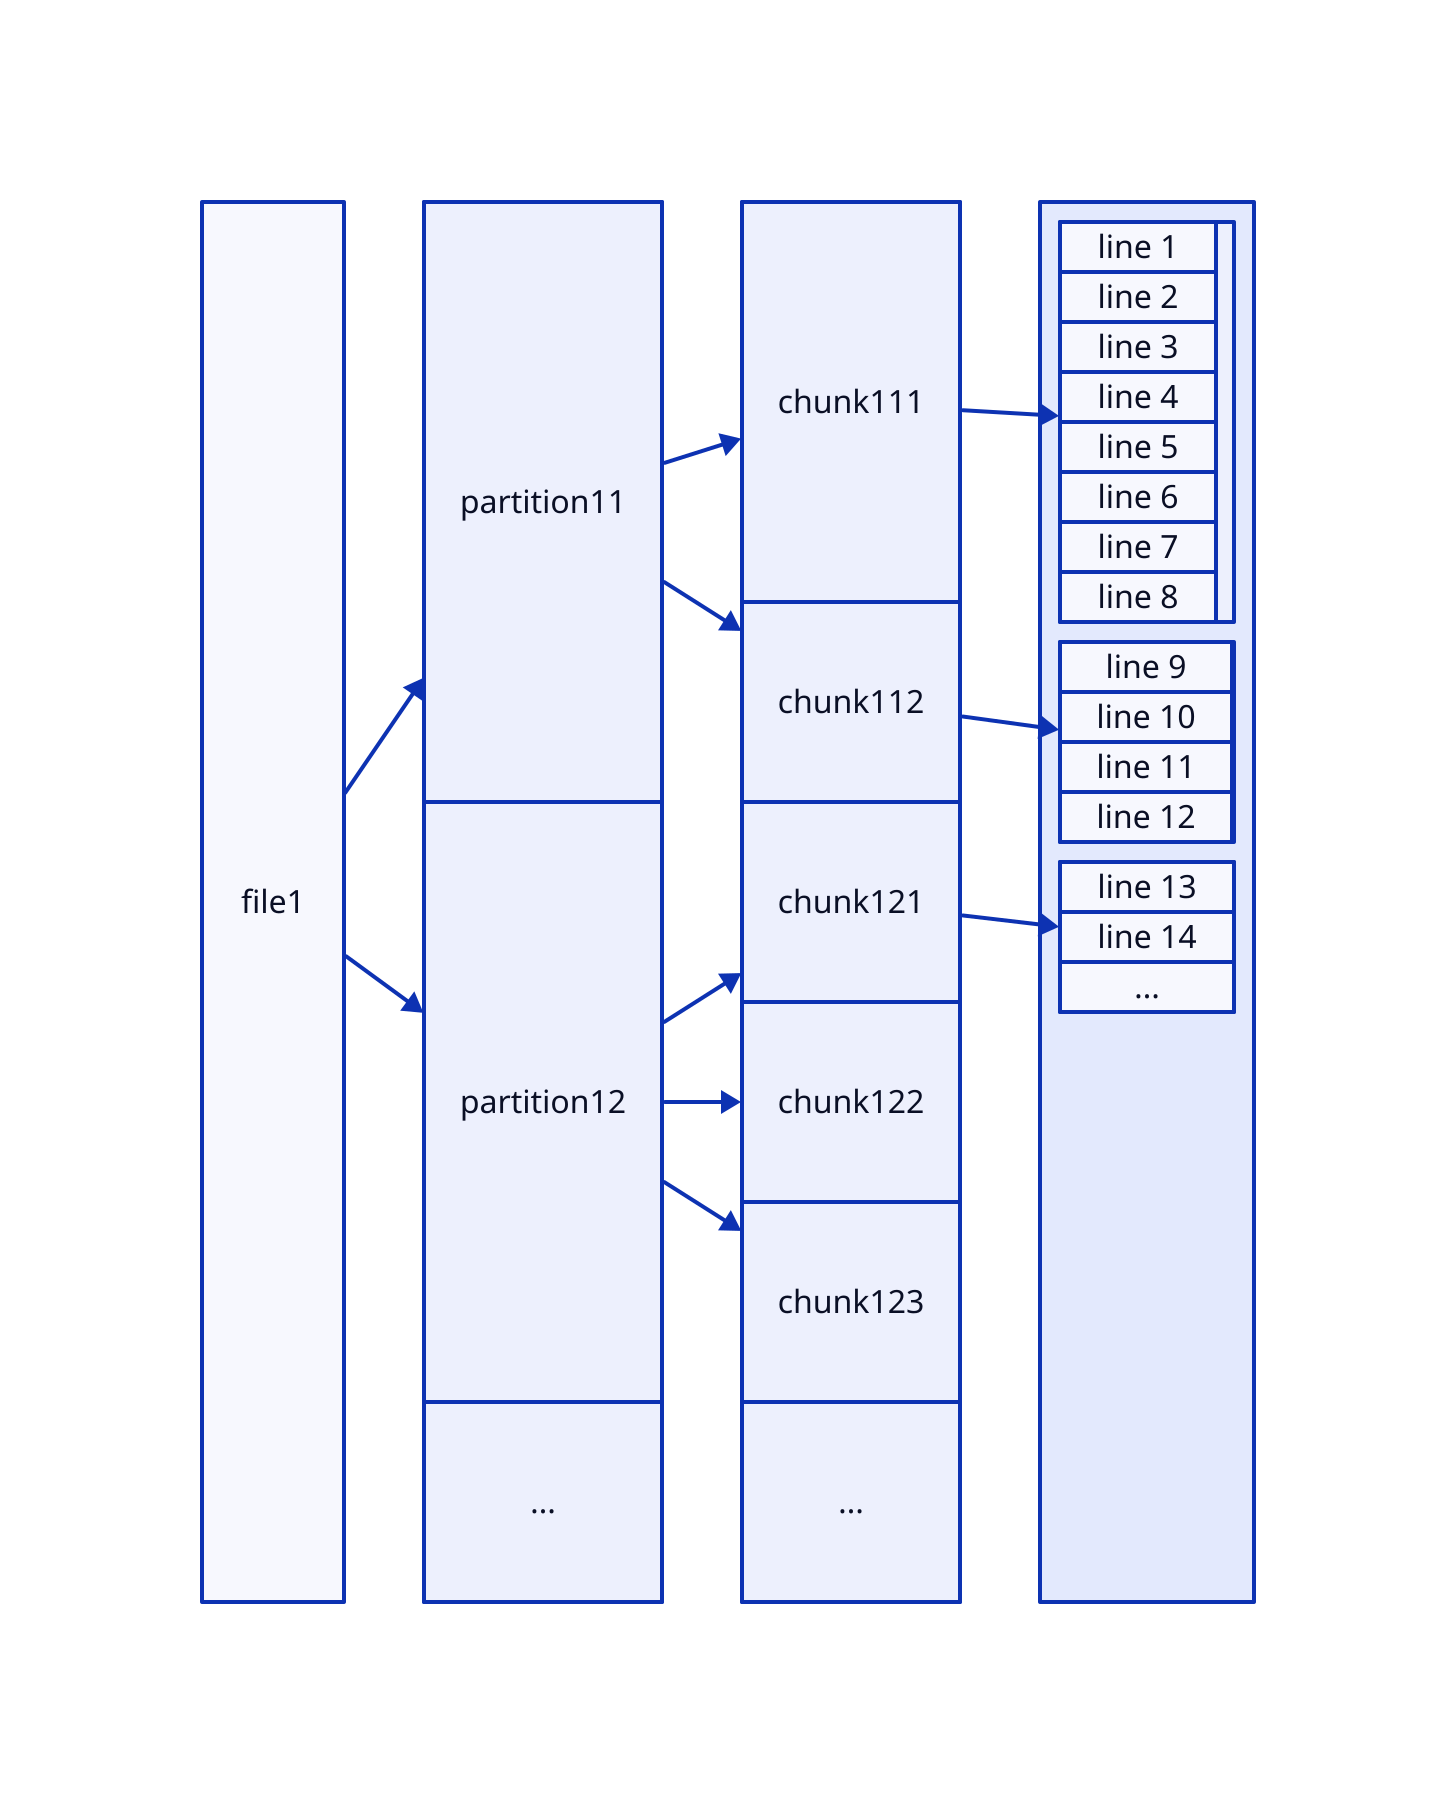 # d2 --scale 0.5 fileparts.d2 fileparts.svg
direction: down
grid-columns: 4
vertical-gap: 1
label:""

file1 {
  height: 700
}

partitions {
  grid-columns: 1
  grid-gap: 0
  label:""

  partition11 {
    height: 300
  }
  partition12 {
    height: 300
  }
  partition_more {
    height: 100
    label:'...'
  }
}

chunks {
  grid-columns: 1
  grid-gap: 0
  label:""

  chunk111 { height: 200 }
  chunk112 { height: 100 }
  chunk121 { height: 100 }
  chunk122 { height: 100 }
  chunk123 { height: 100 }
  chunk_more { height: 100; label:"..."}
}

lines {
  label:""
  grid-columns: 1
  grid-gap: 10

  forchunk111 {
    grid-columns: 1
    grid-gap:0
    label: ""
    line1111 { height: 25; label:"line 1" }
    line1112 { height: 25; label:"line 2" }
    line1113 { height: 25; label:"line 3" }
    line1114 { height: 25; label:"line 4" }
    line1115 { height: 25; label:"line 5" }
    line1116 { height: 25; label:"line 6" }
    line1117 { height: 25; label:"line 7" }
    line1118 { height: 25; label:"line 8" }
  }
  forchunk112 {
    grid-columns: 1
    grid-gap:0
    label: ""
    line1121 { height: 25; label:"line 9" }
    line1122 { height: 25; label:"line 10" }
    line1123 { height: 25; label:"line 11" }
    line1124 { height: 25; label:"line 12" }
  }
  forchunk121 {
    grid-columns: 1
    grid-gap:0
    label: ""
    line1121 { height: 25; label:"line 13" }
    line1122 { height: 25; label:"line 14" }
    line1123 { height: 25; label:"..." }
  }
}

file1 -> partitions.partition1*
partitions.partition11 -> chunks.chunk11*
partitions.partition12 -> chunks.chunk12*
chunks.chunk111 -> lines.forchunk111
chunks.chunk112 -> lines.forchunk112
chunks.chunk121 -> lines.forchunk121
